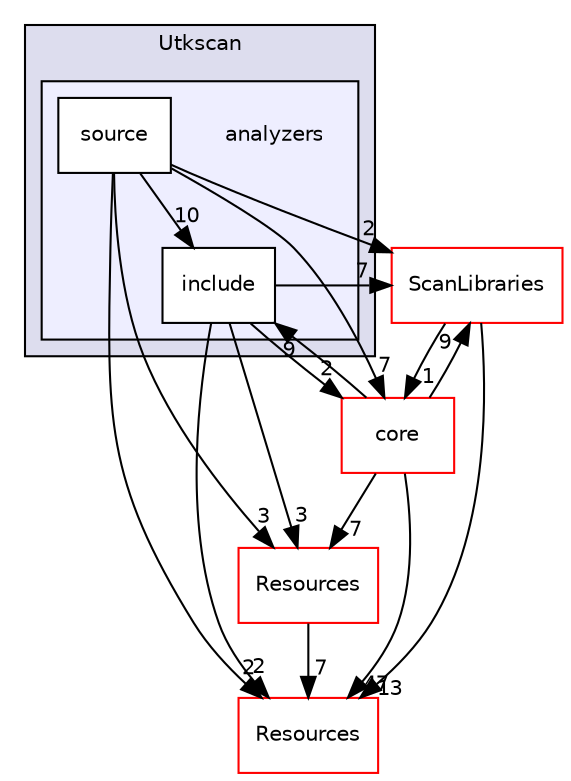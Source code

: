 digraph "analyzers" {
  compound=true
  node [ fontsize="10", fontname="Helvetica"];
  edge [ labelfontsize="10", labelfontname="Helvetica"];
  subgraph clusterdir_f13c84c46700b552851dcb8286bbe188 {
    graph [ bgcolor="#ddddee", pencolor="black", label="Utkscan" fontname="Helvetica", fontsize="10", URL="dir_f13c84c46700b552851dcb8286bbe188.html"]
  subgraph clusterdir_2a3befa557f2da910fe74df4819c30fd {
    graph [ bgcolor="#eeeeff", pencolor="black", label="" URL="dir_2a3befa557f2da910fe74df4819c30fd.html"];
    dir_2a3befa557f2da910fe74df4819c30fd [shape=plaintext label="analyzers"];
    dir_a0bf90795b97956d4dbc4f77efcee67d [shape=box label="include" color="black" fillcolor="white" style="filled" URL="dir_a0bf90795b97956d4dbc4f77efcee67d.html"];
    dir_613d560bb37752f6859bbb3d65b200ca [shape=box label="source" color="black" fillcolor="white" style="filled" URL="dir_613d560bb37752f6859bbb3d65b200ca.html"];
  }
  }
  dir_d1f3dbe10f157d97e145494b8a91d73e [shape=box label="ScanLibraries" fillcolor="white" style="filled" color="red" URL="dir_d1f3dbe10f157d97e145494b8a91d73e.html"];
  dir_bde32bf976401edbce144c1ca78437b0 [shape=box label="Resources" fillcolor="white" style="filled" color="red" URL="dir_bde32bf976401edbce144c1ca78437b0.html"];
  dir_5d7c6f6db18e60e39633f445f8be697c [shape=box label="Resources" fillcolor="white" style="filled" color="red" URL="dir_5d7c6f6db18e60e39633f445f8be697c.html"];
  dir_ed6333db93325f1d3551032ba465846b [shape=box label="core" fillcolor="white" style="filled" color="red" URL="dir_ed6333db93325f1d3551032ba465846b.html"];
  dir_613d560bb37752f6859bbb3d65b200ca->dir_d1f3dbe10f157d97e145494b8a91d73e [headlabel="2", labeldistance=1.5 headhref="dir_000015_000060.html"];
  dir_613d560bb37752f6859bbb3d65b200ca->dir_a0bf90795b97956d4dbc4f77efcee67d [headlabel="10", labeldistance=1.5 headhref="dir_000015_000016.html"];
  dir_613d560bb37752f6859bbb3d65b200ca->dir_bde32bf976401edbce144c1ca78437b0 [headlabel="2", labeldistance=1.5 headhref="dir_000015_000019.html"];
  dir_613d560bb37752f6859bbb3d65b200ca->dir_5d7c6f6db18e60e39633f445f8be697c [headlabel="3", labeldistance=1.5 headhref="dir_000015_000017.html"];
  dir_613d560bb37752f6859bbb3d65b200ca->dir_ed6333db93325f1d3551032ba465846b [headlabel="7", labeldistance=1.5 headhref="dir_000015_000008.html"];
  dir_d1f3dbe10f157d97e145494b8a91d73e->dir_bde32bf976401edbce144c1ca78437b0 [headlabel="13", labeldistance=1.5 headhref="dir_000060_000019.html"];
  dir_d1f3dbe10f157d97e145494b8a91d73e->dir_ed6333db93325f1d3551032ba465846b [headlabel="1", labeldistance=1.5 headhref="dir_000060_000008.html"];
  dir_a0bf90795b97956d4dbc4f77efcee67d->dir_d1f3dbe10f157d97e145494b8a91d73e [headlabel="7", labeldistance=1.5 headhref="dir_000016_000060.html"];
  dir_a0bf90795b97956d4dbc4f77efcee67d->dir_bde32bf976401edbce144c1ca78437b0 [headlabel="2", labeldistance=1.5 headhref="dir_000016_000019.html"];
  dir_a0bf90795b97956d4dbc4f77efcee67d->dir_5d7c6f6db18e60e39633f445f8be697c [headlabel="3", labeldistance=1.5 headhref="dir_000016_000017.html"];
  dir_a0bf90795b97956d4dbc4f77efcee67d->dir_ed6333db93325f1d3551032ba465846b [headlabel="2", labeldistance=1.5 headhref="dir_000016_000008.html"];
  dir_5d7c6f6db18e60e39633f445f8be697c->dir_bde32bf976401edbce144c1ca78437b0 [headlabel="7", labeldistance=1.5 headhref="dir_000017_000019.html"];
  dir_ed6333db93325f1d3551032ba465846b->dir_d1f3dbe10f157d97e145494b8a91d73e [headlabel="9", labeldistance=1.5 headhref="dir_000008_000060.html"];
  dir_ed6333db93325f1d3551032ba465846b->dir_a0bf90795b97956d4dbc4f77efcee67d [headlabel="9", labeldistance=1.5 headhref="dir_000008_000016.html"];
  dir_ed6333db93325f1d3551032ba465846b->dir_bde32bf976401edbce144c1ca78437b0 [headlabel="47", labeldistance=1.5 headhref="dir_000008_000019.html"];
  dir_ed6333db93325f1d3551032ba465846b->dir_5d7c6f6db18e60e39633f445f8be697c [headlabel="7", labeldistance=1.5 headhref="dir_000008_000017.html"];
}
